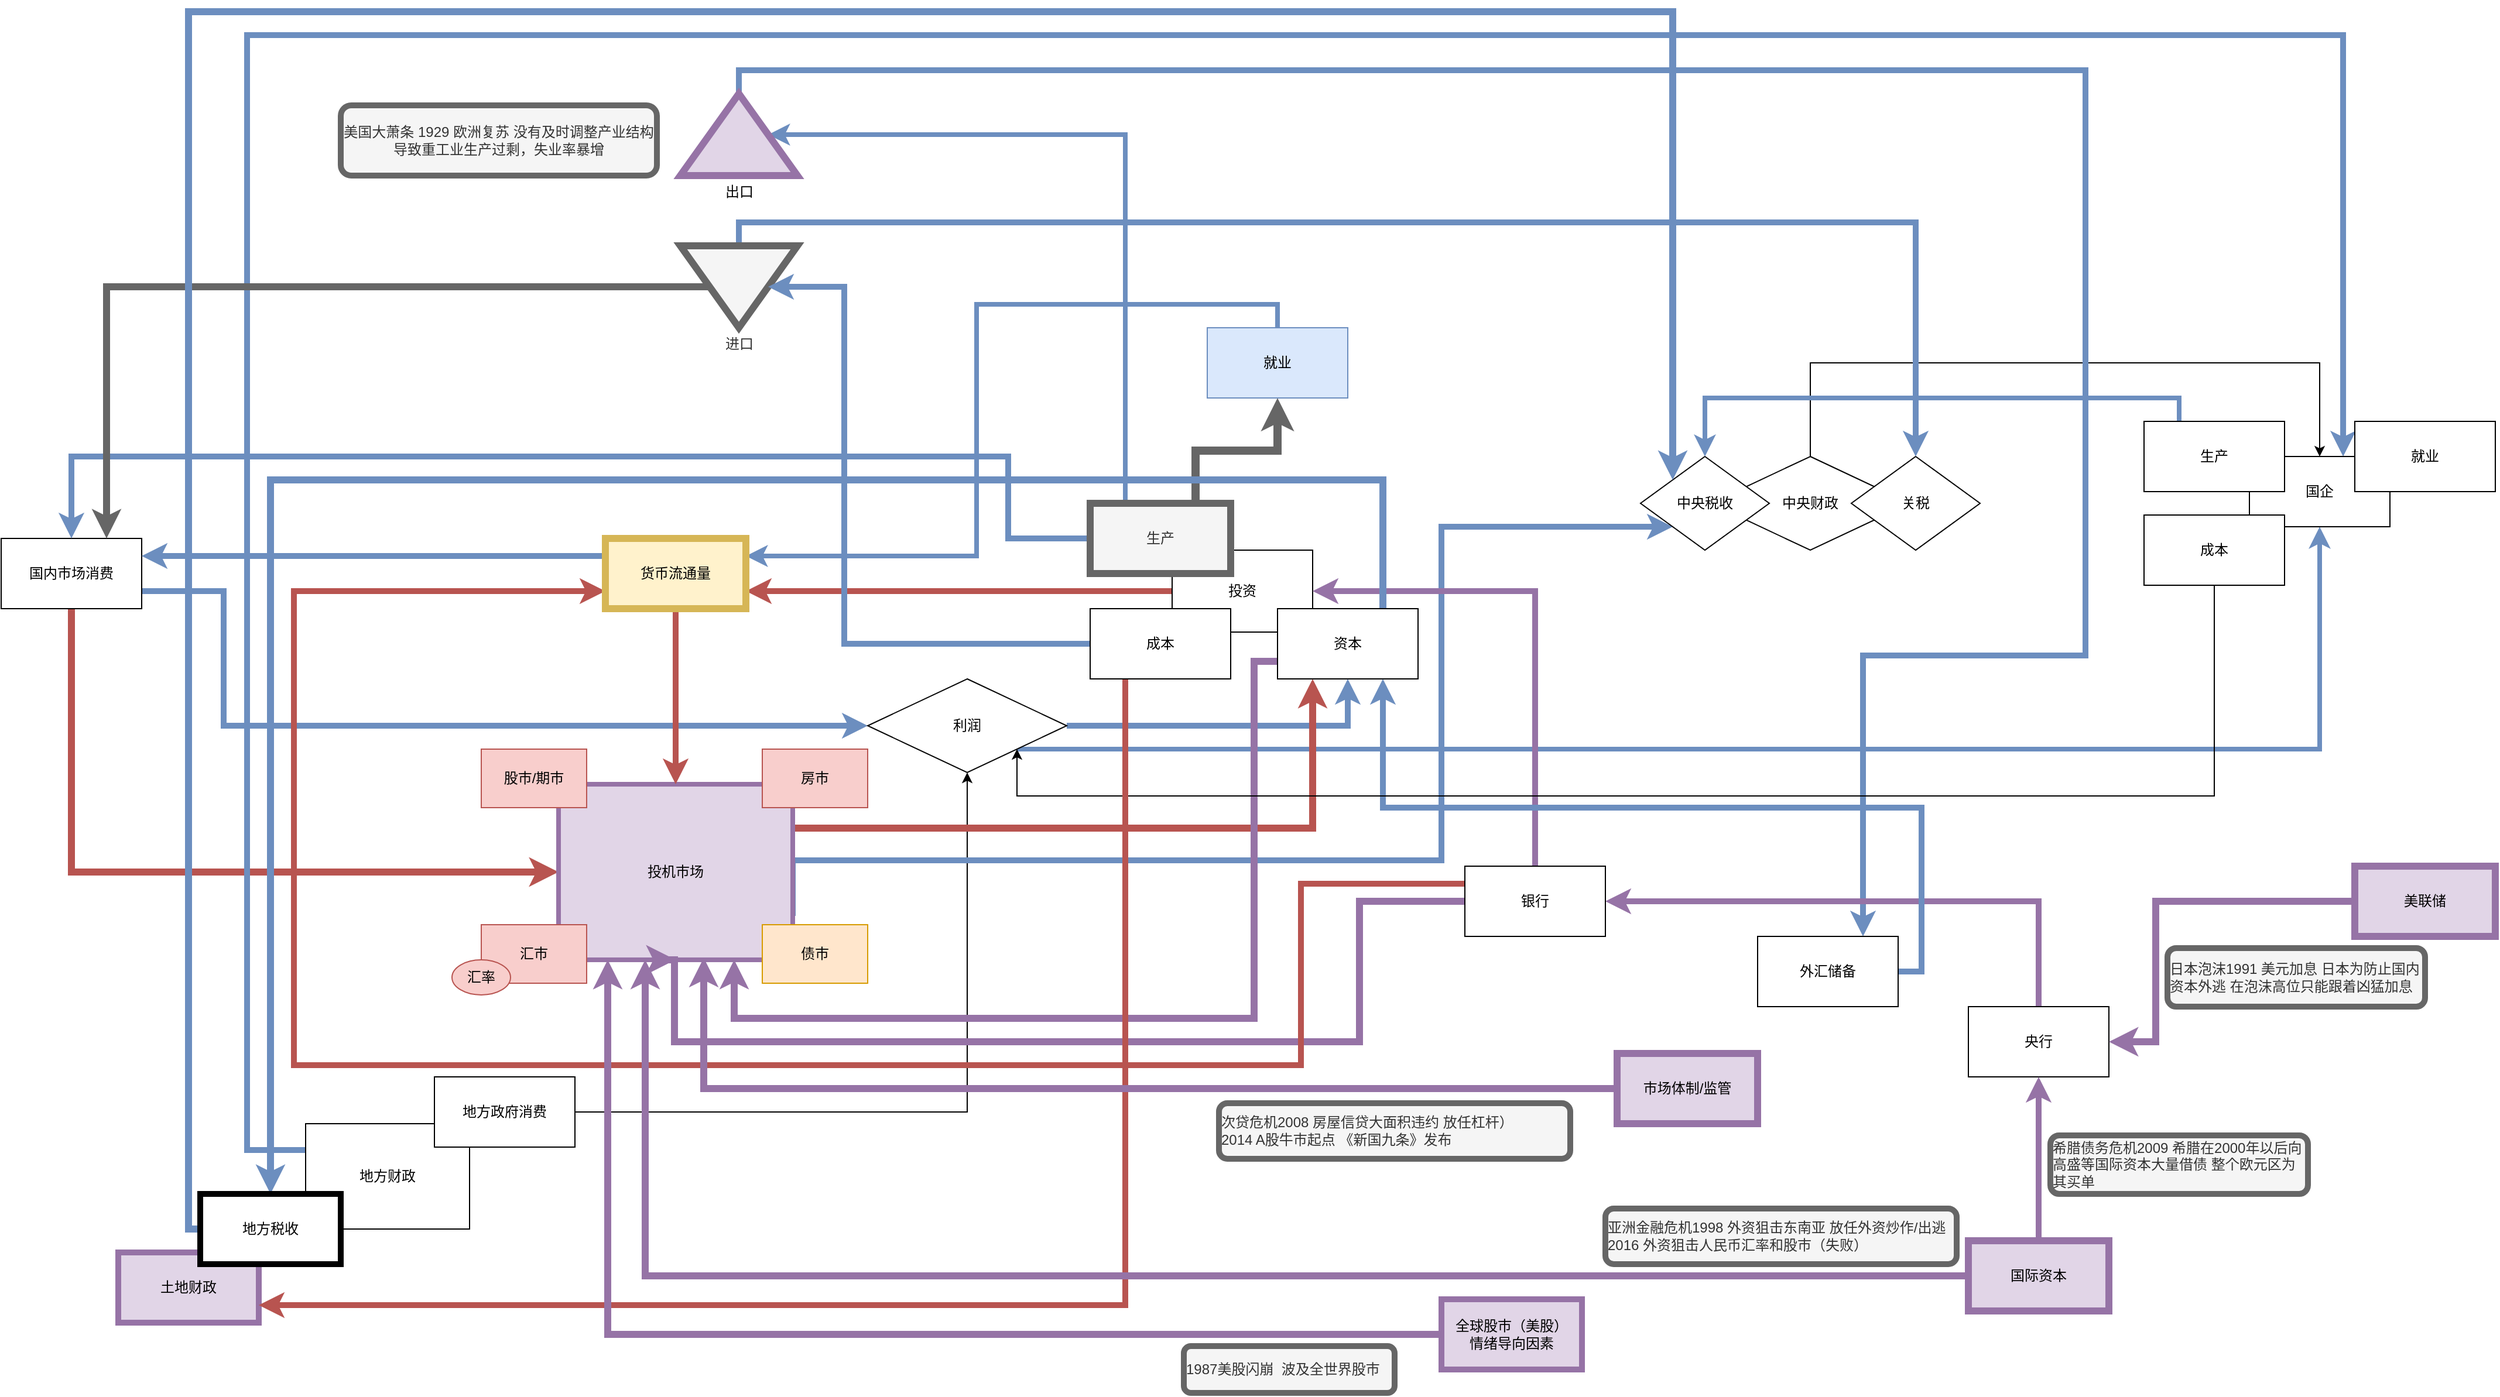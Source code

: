 <mxfile version="17.5.0" type="github">
  <diagram id="y3ov4KEdgeqS82IrDY-E" name="Page-1">
    <mxGraphModel dx="2062" dy="1265" grid="1" gridSize="10" guides="1" tooltips="1" connect="1" arrows="1" fold="1" page="1" pageScale="1" pageWidth="1920" pageHeight="1200" math="0" shadow="0">
      <root>
        <mxCell id="0" />
        <mxCell id="1" parent="0" />
        <mxCell id="VMast3j_ZkO6KQPAA_pW-36" style="edgeStyle=orthogonalEdgeStyle;rounded=0;orthogonalLoop=1;jettySize=auto;html=1;exitX=1;exitY=0.75;exitDx=0;exitDy=0;entryX=0;entryY=0.5;entryDx=0;entryDy=0;strokeWidth=5;fillColor=#dae8fc;strokeColor=#6c8ebf;" parent="1" source="1JpoMMPalMAsRspwO1MH-3" target="xp8aon5oBIo_WXoEedsB-3" edge="1">
          <mxGeometry relative="1" as="geometry">
            <Array as="points">
              <mxPoint x="440" y="605" />
              <mxPoint x="440" y="720" />
            </Array>
          </mxGeometry>
        </mxCell>
        <mxCell id="Ws9Tl3b74Hi1KMxa_LbX-12" style="edgeStyle=orthogonalEdgeStyle;rounded=0;orthogonalLoop=1;jettySize=auto;html=1;exitX=0.5;exitY=1;exitDx=0;exitDy=0;entryX=0;entryY=0.5;entryDx=0;entryDy=0;strokeWidth=6;fillColor=#f8cecc;strokeColor=#b85450;" edge="1" parent="1" source="1JpoMMPalMAsRspwO1MH-3" target="xp8aon5oBIo_WXoEedsB-10">
          <mxGeometry relative="1" as="geometry" />
        </mxCell>
        <mxCell id="1JpoMMPalMAsRspwO1MH-3" value="国内市场消费" style="rounded=0;whiteSpace=wrap;html=1;" parent="1" vertex="1">
          <mxGeometry x="250" y="560" width="120" height="60" as="geometry" />
        </mxCell>
        <mxCell id="xp8aon5oBIo_WXoEedsB-88" style="edgeStyle=orthogonalEdgeStyle;rounded=0;orthogonalLoop=1;jettySize=auto;html=1;exitX=0;exitY=0.5;exitDx=0;exitDy=0;entryX=1;entryY=0.75;entryDx=0;entryDy=0;strokeWidth=5;fillColor=#f8cecc;strokeColor=#b85450;" parent="1" source="1JpoMMPalMAsRspwO1MH-4" target="xp8aon5oBIo_WXoEedsB-47" edge="1">
          <mxGeometry relative="1" as="geometry" />
        </mxCell>
        <mxCell id="1JpoMMPalMAsRspwO1MH-4" value="投资" style="rounded=0;whiteSpace=wrap;html=1;" parent="1" vertex="1">
          <mxGeometry x="1250" y="570" width="120" height="70" as="geometry" />
        </mxCell>
        <mxCell id="xp8aon5oBIo_WXoEedsB-56" style="edgeStyle=orthogonalEdgeStyle;rounded=0;orthogonalLoop=1;jettySize=auto;html=1;exitX=1;exitY=0.5;exitDx=0;exitDy=0;entryX=0.5;entryY=1;entryDx=0;entryDy=0;" parent="1" source="1JpoMMPalMAsRspwO1MH-5" target="xp8aon5oBIo_WXoEedsB-3" edge="1">
          <mxGeometry relative="1" as="geometry" />
        </mxCell>
        <mxCell id="xp8aon5oBIo_WXoEedsB-89" style="edgeStyle=orthogonalEdgeStyle;rounded=0;orthogonalLoop=1;jettySize=auto;html=1;exitX=0;exitY=0.5;exitDx=0;exitDy=0;entryX=0.5;entryY=0;entryDx=0;entryDy=0;strokeWidth=5;fillColor=#dae8fc;strokeColor=#6c8ebf;" parent="1" source="xp8aon5oBIo_WXoEedsB-2" target="1JpoMMPalMAsRspwO1MH-3" edge="1">
          <mxGeometry relative="1" as="geometry">
            <Array as="points">
              <mxPoint x="1110" y="560" />
              <mxPoint x="1110" y="490" />
              <mxPoint x="310" y="490" />
            </Array>
          </mxGeometry>
        </mxCell>
        <mxCell id="VMast3j_ZkO6KQPAA_pW-1" style="edgeStyle=orthogonalEdgeStyle;rounded=0;orthogonalLoop=1;jettySize=auto;html=1;exitX=0.25;exitY=0;exitDx=0;exitDy=0;entryX=0;entryY=0;entryDx=75;entryDy=35;entryPerimeter=0;fillColor=#dae8fc;strokeColor=#6c8ebf;strokeWidth=4;" parent="1" source="xp8aon5oBIo_WXoEedsB-2" target="xp8aon5oBIo_WXoEedsB-9" edge="1">
          <mxGeometry relative="1" as="geometry">
            <Array as="points">
              <mxPoint x="1210" y="215" />
            </Array>
          </mxGeometry>
        </mxCell>
        <mxCell id="VMast3j_ZkO6KQPAA_pW-5" style="edgeStyle=orthogonalEdgeStyle;rounded=0;orthogonalLoop=1;jettySize=auto;html=1;exitX=0.75;exitY=0;exitDx=0;exitDy=0;entryX=0.5;entryY=1;entryDx=0;entryDy=0;strokeWidth=7;fillColor=#f5f5f5;strokeColor=#666666;" parent="1" source="xp8aon5oBIo_WXoEedsB-2" target="xp8aon5oBIo_WXoEedsB-13" edge="1">
          <mxGeometry relative="1" as="geometry" />
        </mxCell>
        <mxCell id="xp8aon5oBIo_WXoEedsB-2" value="生产" style="rounded=0;whiteSpace=wrap;html=1;fillColor=#f5f5f5;strokeColor=#666666;strokeWidth=6;fontColor=#333333;" parent="1" vertex="1">
          <mxGeometry x="1180" y="530" width="120" height="60" as="geometry" />
        </mxCell>
        <mxCell id="xp8aon5oBIo_WXoEedsB-40" style="edgeStyle=orthogonalEdgeStyle;rounded=0;orthogonalLoop=1;jettySize=auto;html=1;exitX=1;exitY=0.5;exitDx=0;exitDy=0;entryX=0.5;entryY=1;entryDx=0;entryDy=0;fillColor=#dae8fc;strokeColor=#6c8ebf;strokeWidth=5;" parent="1" source="xp8aon5oBIo_WXoEedsB-3" target="xp8aon5oBIo_WXoEedsB-39" edge="1">
          <mxGeometry relative="1" as="geometry">
            <Array as="points">
              <mxPoint x="1400" y="720" />
            </Array>
          </mxGeometry>
        </mxCell>
        <mxCell id="xp8aon5oBIo_WXoEedsB-64" style="edgeStyle=orthogonalEdgeStyle;rounded=0;orthogonalLoop=1;jettySize=auto;html=1;exitX=1;exitY=1;exitDx=0;exitDy=0;fillColor=#dae8fc;strokeColor=#6c8ebf;strokeWidth=4;" parent="1" source="xp8aon5oBIo_WXoEedsB-3" target="xp8aon5oBIo_WXoEedsB-57" edge="1">
          <mxGeometry relative="1" as="geometry" />
        </mxCell>
        <mxCell id="xp8aon5oBIo_WXoEedsB-3" value="利润" style="rhombus;whiteSpace=wrap;html=1;" parent="1" vertex="1">
          <mxGeometry x="990" y="680" width="170" height="80" as="geometry" />
        </mxCell>
        <mxCell id="xp8aon5oBIo_WXoEedsB-58" style="edgeStyle=orthogonalEdgeStyle;rounded=0;orthogonalLoop=1;jettySize=auto;html=1;exitX=0.5;exitY=0;exitDx=0;exitDy=0;entryX=0.5;entryY=0;entryDx=0;entryDy=0;" parent="1" source="xp8aon5oBIo_WXoEedsB-7" target="xp8aon5oBIo_WXoEedsB-57" edge="1">
          <mxGeometry relative="1" as="geometry">
            <Array as="points">
              <mxPoint x="1795" y="410" />
              <mxPoint x="2230" y="410" />
            </Array>
          </mxGeometry>
        </mxCell>
        <mxCell id="xp8aon5oBIo_WXoEedsB-7" value="中央财政" style="rhombus;whiteSpace=wrap;html=1;" parent="1" vertex="1">
          <mxGeometry x="1710" y="490" width="170" height="80" as="geometry" />
        </mxCell>
        <mxCell id="xp8aon5oBIo_WXoEedsB-96" style="edgeStyle=orthogonalEdgeStyle;rounded=0;orthogonalLoop=1;jettySize=auto;html=1;exitX=0;exitY=0;exitDx=50;exitDy=0;exitPerimeter=0;entryX=0.75;entryY=0;entryDx=0;entryDy=0;strokeWidth=5;fillColor=#dae8fc;strokeColor=#6c8ebf;" parent="1" source="xp8aon5oBIo_WXoEedsB-9" target="xp8aon5oBIo_WXoEedsB-14" edge="1">
          <mxGeometry relative="1" as="geometry">
            <Array as="points">
              <mxPoint x="880" y="160" />
              <mxPoint x="2030" y="160" />
              <mxPoint x="2030" y="660" />
              <mxPoint x="1840" y="660" />
            </Array>
          </mxGeometry>
        </mxCell>
        <mxCell id="xp8aon5oBIo_WXoEedsB-9" value="出口" style="verticalLabelPosition=bottom;verticalAlign=top;html=1;shape=mxgraph.basic.acute_triangle;dx=0.5;fillColor=#e1d5e7;strokeColor=#9673a6;strokeWidth=6;" parent="1" vertex="1">
          <mxGeometry x="830" y="180" width="100" height="70" as="geometry" />
        </mxCell>
        <mxCell id="VMast3j_ZkO6KQPAA_pW-20" style="edgeStyle=orthogonalEdgeStyle;rounded=0;orthogonalLoop=1;jettySize=auto;html=1;exitX=1;exitY=0.75;exitDx=0;exitDy=0;entryX=0;entryY=1;entryDx=0;entryDy=0;strokeWidth=5;fillColor=#dae8fc;strokeColor=#6c8ebf;" parent="1" source="xp8aon5oBIo_WXoEedsB-10" target="xp8aon5oBIo_WXoEedsB-20" edge="1">
          <mxGeometry relative="1" as="geometry">
            <Array as="points">
              <mxPoint x="1480" y="835" />
              <mxPoint x="1480" y="550" />
            </Array>
          </mxGeometry>
        </mxCell>
        <mxCell id="Ws9Tl3b74Hi1KMxa_LbX-14" style="edgeStyle=orthogonalEdgeStyle;rounded=0;orthogonalLoop=1;jettySize=auto;html=1;exitX=1;exitY=0.25;exitDx=0;exitDy=0;entryX=0.25;entryY=1;entryDx=0;entryDy=0;strokeWidth=6;fillColor=#f8cecc;strokeColor=#b85450;" edge="1" parent="1" source="xp8aon5oBIo_WXoEedsB-10" target="xp8aon5oBIo_WXoEedsB-39">
          <mxGeometry relative="1" as="geometry" />
        </mxCell>
        <mxCell id="xp8aon5oBIo_WXoEedsB-10" value="投机市场" style="rounded=0;whiteSpace=wrap;html=1;fillColor=#e1d5e7;strokeColor=#9673a6;strokeWidth=4;" parent="1" vertex="1">
          <mxGeometry x="726" y="770" width="200" height="150" as="geometry" />
        </mxCell>
        <mxCell id="xp8aon5oBIo_WXoEedsB-55" style="edgeStyle=orthogonalEdgeStyle;rounded=0;orthogonalLoop=1;jettySize=auto;html=1;exitX=0.5;exitY=0;exitDx=0;exitDy=0;entryX=1;entryY=0.5;entryDx=0;entryDy=0;fillColor=#e1d5e7;strokeColor=#9673a6;strokeWidth=5;" parent="1" source="xp8aon5oBIo_WXoEedsB-11" target="xp8aon5oBIo_WXoEedsB-12" edge="1">
          <mxGeometry relative="1" as="geometry" />
        </mxCell>
        <mxCell id="xp8aon5oBIo_WXoEedsB-11" value="央行" style="rounded=0;whiteSpace=wrap;html=1;" parent="1" vertex="1">
          <mxGeometry x="1930" y="960" width="120" height="60" as="geometry" />
        </mxCell>
        <mxCell id="xp8aon5oBIo_WXoEedsB-42" style="edgeStyle=orthogonalEdgeStyle;rounded=0;orthogonalLoop=1;jettySize=auto;html=1;exitX=0.5;exitY=0;exitDx=0;exitDy=0;entryX=1;entryY=0.5;entryDx=0;entryDy=0;fillColor=#e1d5e7;strokeColor=#9673a6;strokeWidth=5;" parent="1" source="xp8aon5oBIo_WXoEedsB-12" target="1JpoMMPalMAsRspwO1MH-4" edge="1">
          <mxGeometry relative="1" as="geometry" />
        </mxCell>
        <mxCell id="xp8aon5oBIo_WXoEedsB-51" style="edgeStyle=orthogonalEdgeStyle;rounded=0;orthogonalLoop=1;jettySize=auto;html=1;exitX=0;exitY=0.5;exitDx=0;exitDy=0;entryX=0.5;entryY=1;entryDx=0;entryDy=0;fillColor=#e1d5e7;strokeColor=#9673a6;strokeWidth=6;" parent="1" source="xp8aon5oBIo_WXoEedsB-12" target="xp8aon5oBIo_WXoEedsB-10" edge="1">
          <mxGeometry relative="1" as="geometry">
            <Array as="points">
              <mxPoint x="1410" y="870" />
              <mxPoint x="1410" y="990" />
              <mxPoint x="825" y="990" />
            </Array>
          </mxGeometry>
        </mxCell>
        <mxCell id="xp8aon5oBIo_WXoEedsB-86" style="edgeStyle=orthogonalEdgeStyle;rounded=0;orthogonalLoop=1;jettySize=auto;html=1;exitX=0;exitY=0.25;exitDx=0;exitDy=0;entryX=0;entryY=0.75;entryDx=0;entryDy=0;strokeWidth=5;fillColor=#f8cecc;strokeColor=#b85450;" parent="1" source="xp8aon5oBIo_WXoEedsB-12" target="xp8aon5oBIo_WXoEedsB-47" edge="1">
          <mxGeometry relative="1" as="geometry">
            <Array as="points">
              <mxPoint x="1360" y="855" />
              <mxPoint x="1360" y="1010" />
              <mxPoint x="500" y="1010" />
              <mxPoint x="500" y="605" />
            </Array>
          </mxGeometry>
        </mxCell>
        <mxCell id="xp8aon5oBIo_WXoEedsB-12" value="银行" style="rounded=0;whiteSpace=wrap;html=1;" parent="1" vertex="1">
          <mxGeometry x="1500" y="840" width="120" height="60" as="geometry" />
        </mxCell>
        <mxCell id="VMast3j_ZkO6KQPAA_pW-2" style="edgeStyle=orthogonalEdgeStyle;rounded=0;orthogonalLoop=1;jettySize=auto;html=1;exitX=0.5;exitY=0;exitDx=0;exitDy=0;entryX=1;entryY=0.25;entryDx=0;entryDy=0;strokeWidth=4;fillColor=#dae8fc;strokeColor=#6c8ebf;" parent="1" source="xp8aon5oBIo_WXoEedsB-13" target="xp8aon5oBIo_WXoEedsB-47" edge="1">
          <mxGeometry relative="1" as="geometry" />
        </mxCell>
        <mxCell id="xp8aon5oBIo_WXoEedsB-13" value="就业" style="rounded=0;whiteSpace=wrap;html=1;fillColor=#dae8fc;strokeColor=#6c8ebf;" parent="1" vertex="1">
          <mxGeometry x="1280" y="380" width="120" height="60" as="geometry" />
        </mxCell>
        <mxCell id="VMast3j_ZkO6KQPAA_pW-37" style="edgeStyle=orthogonalEdgeStyle;rounded=0;orthogonalLoop=1;jettySize=auto;html=1;exitX=1;exitY=0.5;exitDx=0;exitDy=0;entryX=0.75;entryY=1;entryDx=0;entryDy=0;strokeWidth=5;fillColor=#dae8fc;strokeColor=#6c8ebf;" parent="1" source="xp8aon5oBIo_WXoEedsB-14" target="xp8aon5oBIo_WXoEedsB-39" edge="1">
          <mxGeometry relative="1" as="geometry" />
        </mxCell>
        <mxCell id="xp8aon5oBIo_WXoEedsB-14" value="外汇储备" style="rounded=0;whiteSpace=wrap;html=1;" parent="1" vertex="1">
          <mxGeometry x="1750" y="900" width="120" height="60" as="geometry" />
        </mxCell>
        <mxCell id="VMast3j_ZkO6KQPAA_pW-34" style="edgeStyle=orthogonalEdgeStyle;rounded=0;orthogonalLoop=1;jettySize=auto;html=1;exitX=0;exitY=0.25;exitDx=0;exitDy=0;entryX=0.667;entryY=0;entryDx=0;entryDy=0;entryPerimeter=0;strokeWidth=5;fillColor=#dae8fc;strokeColor=#6c8ebf;" parent="1" source="xp8aon5oBIo_WXoEedsB-16" target="xp8aon5oBIo_WXoEedsB-57" edge="1">
          <mxGeometry relative="1" as="geometry">
            <Array as="points">
              <mxPoint x="460" y="1083" />
              <mxPoint x="460" y="130" />
              <mxPoint x="2250" y="130" />
            </Array>
          </mxGeometry>
        </mxCell>
        <mxCell id="xp8aon5oBIo_WXoEedsB-16" value="地方财政" style="rounded=0;whiteSpace=wrap;html=1;" parent="1" vertex="1">
          <mxGeometry x="510" y="1060" width="140" height="90" as="geometry" />
        </mxCell>
        <mxCell id="xp8aon5oBIo_WXoEedsB-17" value="土地财政" style="rounded=0;whiteSpace=wrap;html=1;fillColor=#e1d5e7;strokeColor=#9673a6;strokeWidth=5;" parent="1" vertex="1">
          <mxGeometry x="350" y="1170" width="120" height="60" as="geometry" />
        </mxCell>
        <mxCell id="xp8aon5oBIo_WXoEedsB-19" value="关税" style="rhombus;whiteSpace=wrap;html=1;" parent="1" vertex="1">
          <mxGeometry x="1830" y="490" width="110" height="80" as="geometry" />
        </mxCell>
        <mxCell id="xp8aon5oBIo_WXoEedsB-20" value="中央税收" style="rhombus;whiteSpace=wrap;html=1;" parent="1" vertex="1">
          <mxGeometry x="1650" y="490" width="110" height="80" as="geometry" />
        </mxCell>
        <mxCell id="xp8aon5oBIo_WXoEedsB-32" style="edgeStyle=orthogonalEdgeStyle;rounded=0;orthogonalLoop=1;jettySize=auto;html=1;exitX=0;exitY=0;exitDx=75;exitDy=35;exitPerimeter=0;entryX=0.75;entryY=0;entryDx=0;entryDy=0;fillColor=#f5f5f5;strokeColor=#666666;strokeWidth=6;" parent="1" source="xp8aon5oBIo_WXoEedsB-22" target="1JpoMMPalMAsRspwO1MH-3" edge="1">
          <mxGeometry relative="1" as="geometry" />
        </mxCell>
        <mxCell id="Ws9Tl3b74Hi1KMxa_LbX-9" style="edgeStyle=orthogonalEdgeStyle;rounded=0;orthogonalLoop=1;jettySize=auto;html=1;exitX=0.5;exitY=1;exitDx=0;exitDy=0;exitPerimeter=0;entryX=0.5;entryY=0;entryDx=0;entryDy=0;strokeWidth=5;fillColor=#dae8fc;strokeColor=#6c8ebf;" edge="1" parent="1" source="xp8aon5oBIo_WXoEedsB-22" target="xp8aon5oBIo_WXoEedsB-19">
          <mxGeometry relative="1" as="geometry" />
        </mxCell>
        <mxCell id="xp8aon5oBIo_WXoEedsB-22" value="进口" style="verticalLabelPosition=bottom;verticalAlign=top;html=1;shape=mxgraph.basic.acute_triangle;dx=0.5;direction=west;fillColor=#f5f5f5;strokeColor=#666666;strokeWidth=6;fontColor=#333333;" parent="1" vertex="1">
          <mxGeometry x="830" y="310" width="100" height="70" as="geometry" />
        </mxCell>
        <mxCell id="Ws9Tl3b74Hi1KMxa_LbX-20" style="edgeStyle=orthogonalEdgeStyle;rounded=0;orthogonalLoop=1;jettySize=auto;html=1;exitX=0;exitY=0.75;exitDx=0;exitDy=0;entryX=0.75;entryY=1;entryDx=0;entryDy=0;strokeWidth=6;fillColor=#e1d5e7;strokeColor=#9673a6;" edge="1" parent="1" source="xp8aon5oBIo_WXoEedsB-39" target="xp8aon5oBIo_WXoEedsB-10">
          <mxGeometry relative="1" as="geometry">
            <Array as="points">
              <mxPoint x="1320" y="665" />
              <mxPoint x="1320" y="970" />
              <mxPoint x="876" y="970" />
            </Array>
          </mxGeometry>
        </mxCell>
        <mxCell id="Ws9Tl3b74Hi1KMxa_LbX-23" style="edgeStyle=orthogonalEdgeStyle;rounded=0;orthogonalLoop=1;jettySize=auto;html=1;exitX=0.75;exitY=0;exitDx=0;exitDy=0;strokeWidth=6;fillColor=#dae8fc;strokeColor=#6c8ebf;" edge="1" parent="1" source="xp8aon5oBIo_WXoEedsB-39" target="Ws9Tl3b74Hi1KMxa_LbX-21">
          <mxGeometry relative="1" as="geometry">
            <Array as="points">
              <mxPoint x="1430" y="510" />
              <mxPoint x="480" y="510" />
            </Array>
          </mxGeometry>
        </mxCell>
        <mxCell id="xp8aon5oBIo_WXoEedsB-39" value="资本" style="rounded=0;whiteSpace=wrap;html=1;" parent="1" vertex="1">
          <mxGeometry x="1340" y="620" width="120" height="60" as="geometry" />
        </mxCell>
        <mxCell id="xp8aon5oBIo_WXoEedsB-50" style="edgeStyle=orthogonalEdgeStyle;rounded=0;orthogonalLoop=1;jettySize=auto;html=1;exitX=0.5;exitY=1;exitDx=0;exitDy=0;fillColor=#f8cecc;strokeColor=#b85450;strokeWidth=5;entryX=0.5;entryY=0;entryDx=0;entryDy=0;" parent="1" source="xp8aon5oBIo_WXoEedsB-47" target="xp8aon5oBIo_WXoEedsB-10" edge="1">
          <mxGeometry relative="1" as="geometry">
            <Array as="points">
              <mxPoint x="825" y="710" />
              <mxPoint x="825" y="710" />
            </Array>
          </mxGeometry>
        </mxCell>
        <mxCell id="VMast3j_ZkO6KQPAA_pW-35" style="edgeStyle=orthogonalEdgeStyle;rounded=0;orthogonalLoop=1;jettySize=auto;html=1;exitX=0;exitY=0.25;exitDx=0;exitDy=0;entryX=1;entryY=0.25;entryDx=0;entryDy=0;strokeWidth=5;fillColor=#dae8fc;strokeColor=#6c8ebf;" parent="1" source="xp8aon5oBIo_WXoEedsB-47" target="1JpoMMPalMAsRspwO1MH-3" edge="1">
          <mxGeometry relative="1" as="geometry" />
        </mxCell>
        <mxCell id="xp8aon5oBIo_WXoEedsB-47" value="货币流通量" style="rounded=0;whiteSpace=wrap;html=1;fillColor=#fff2cc;strokeColor=#d6b656;strokeWidth=6;" parent="1" vertex="1">
          <mxGeometry x="766" y="560" width="120" height="60" as="geometry" />
        </mxCell>
        <mxCell id="xp8aon5oBIo_WXoEedsB-57" value="国企" style="rounded=0;whiteSpace=wrap;html=1;" parent="1" vertex="1">
          <mxGeometry x="2170" y="490" width="120" height="60" as="geometry" />
        </mxCell>
        <mxCell id="xp8aon5oBIo_WXoEedsB-62" style="edgeStyle=orthogonalEdgeStyle;rounded=0;orthogonalLoop=1;jettySize=auto;html=1;exitX=0.5;exitY=1;exitDx=0;exitDy=0;entryX=1;entryY=1;entryDx=0;entryDy=0;" parent="1" source="xp8aon5oBIo_WXoEedsB-60" target="xp8aon5oBIo_WXoEedsB-3" edge="1">
          <mxGeometry relative="1" as="geometry">
            <Array as="points">
              <mxPoint x="2140" y="780" />
              <mxPoint x="1118" y="780" />
            </Array>
          </mxGeometry>
        </mxCell>
        <mxCell id="xp8aon5oBIo_WXoEedsB-60" value="成本" style="rounded=0;whiteSpace=wrap;html=1;" parent="1" vertex="1">
          <mxGeometry x="2080" y="540" width="120" height="60" as="geometry" />
        </mxCell>
        <mxCell id="xp8aon5oBIo_WXoEedsB-98" style="edgeStyle=orthogonalEdgeStyle;rounded=0;orthogonalLoop=1;jettySize=auto;html=1;exitX=0;exitY=0.5;exitDx=0;exitDy=0;entryX=0;entryY=0;entryDx=25;entryDy=35;entryPerimeter=0;strokeWidth=5;fillColor=#dae8fc;strokeColor=#6c8ebf;" parent="1" source="xp8aon5oBIo_WXoEedsB-61" target="xp8aon5oBIo_WXoEedsB-22" edge="1">
          <mxGeometry relative="1" as="geometry">
            <Array as="points">
              <mxPoint x="970" y="650" />
              <mxPoint x="970" y="345" />
            </Array>
          </mxGeometry>
        </mxCell>
        <mxCell id="xp8aon5oBIo_WXoEedsB-99" style="edgeStyle=orthogonalEdgeStyle;rounded=0;orthogonalLoop=1;jettySize=auto;html=1;exitX=0.25;exitY=1;exitDx=0;exitDy=0;entryX=1;entryY=0.75;entryDx=0;entryDy=0;strokeWidth=5;fillColor=#f8cecc;strokeColor=#b85450;" parent="1" source="xp8aon5oBIo_WXoEedsB-61" target="xp8aon5oBIo_WXoEedsB-17" edge="1">
          <mxGeometry relative="1" as="geometry" />
        </mxCell>
        <mxCell id="xp8aon5oBIo_WXoEedsB-61" value="成本" style="rounded=0;whiteSpace=wrap;html=1;" parent="1" vertex="1">
          <mxGeometry x="1180" y="620" width="120" height="60" as="geometry" />
        </mxCell>
        <mxCell id="xp8aon5oBIo_WXoEedsB-72" value="股市/期市" style="rounded=0;whiteSpace=wrap;html=1;fillColor=#f8cecc;strokeColor=#b85450;" parent="1" vertex="1">
          <mxGeometry x="660" y="740" width="90" height="50" as="geometry" />
        </mxCell>
        <mxCell id="xp8aon5oBIo_WXoEedsB-73" value="房市" style="rounded=0;whiteSpace=wrap;html=1;fillColor=#f8cecc;strokeColor=#b85450;" parent="1" vertex="1">
          <mxGeometry x="900" y="740" width="90" height="50" as="geometry" />
        </mxCell>
        <mxCell id="xp8aon5oBIo_WXoEedsB-74" value="汇市" style="rounded=0;whiteSpace=wrap;html=1;fillColor=#f8cecc;strokeColor=#b85450;" parent="1" vertex="1">
          <mxGeometry x="660" y="890" width="90" height="50" as="geometry" />
        </mxCell>
        <mxCell id="xp8aon5oBIo_WXoEedsB-77" value="就业" style="rounded=0;whiteSpace=wrap;html=1;" parent="1" vertex="1">
          <mxGeometry x="2260" y="460" width="120" height="60" as="geometry" />
        </mxCell>
        <mxCell id="xp8aon5oBIo_WXoEedsB-79" style="edgeStyle=orthogonalEdgeStyle;rounded=0;orthogonalLoop=1;jettySize=auto;html=1;exitX=0.25;exitY=0;exitDx=0;exitDy=0;entryX=0.5;entryY=0;entryDx=0;entryDy=0;fillColor=#dae8fc;strokeColor=#6c8ebf;strokeWidth=4;" parent="1" source="xp8aon5oBIo_WXoEedsB-78" target="xp8aon5oBIo_WXoEedsB-20" edge="1">
          <mxGeometry relative="1" as="geometry" />
        </mxCell>
        <mxCell id="xp8aon5oBIo_WXoEedsB-78" value="生产" style="rounded=0;whiteSpace=wrap;html=1;" parent="1" vertex="1">
          <mxGeometry x="2080" y="460" width="120" height="60" as="geometry" />
        </mxCell>
        <mxCell id="xp8aon5oBIo_WXoEedsB-80" value="债市" style="rounded=0;whiteSpace=wrap;html=1;fillColor=#ffe6cc;strokeColor=#d79b00;" parent="1" vertex="1">
          <mxGeometry x="900" y="890" width="90" height="50" as="geometry" />
        </mxCell>
        <mxCell id="VMast3j_ZkO6KQPAA_pW-18" value="美国大萧条 1929 欧洲复苏 没有及时调整产业结构导致重工业生产过剩，失业率暴增" style="rounded=1;whiteSpace=wrap;html=1;strokeWidth=5;fillColor=#f5f5f5;fontColor=#333333;strokeColor=#666666;" parent="1" vertex="1">
          <mxGeometry x="540" y="190" width="270" height="60" as="geometry" />
        </mxCell>
        <mxCell id="VMast3j_ZkO6KQPAA_pW-19" value="次贷危机2008 房屋信贷大面积违约 放任杠杆）&lt;br&gt;&lt;div align=&quot;left&quot;&gt;2014 A股牛市起点 《新国九条》发布&lt;br&gt;&lt;/div&gt;" style="rounded=1;whiteSpace=wrap;html=1;strokeWidth=5;fillColor=#f5f5f5;strokeColor=#666666;fontColor=#333333;align=left;" parent="1" vertex="1">
          <mxGeometry x="1290" y="1042.5" width="300" height="47.5" as="geometry" />
        </mxCell>
        <mxCell id="VMast3j_ZkO6KQPAA_pW-23" value="日本泡沫1991 美元加息 日本为防止国内资本外逃 在泡沫高位只能跟着凶猛加息" style="rounded=1;whiteSpace=wrap;html=1;strokeWidth=5;fillColor=#f5f5f5;strokeColor=#666666;fontColor=#333333;align=left;" parent="1" vertex="1">
          <mxGeometry x="2100" y="910" width="220" height="50" as="geometry" />
        </mxCell>
        <mxCell id="Ws9Tl3b74Hi1KMxa_LbX-16" style="edgeStyle=orthogonalEdgeStyle;rounded=0;orthogonalLoop=1;jettySize=auto;html=1;exitX=0;exitY=0.5;exitDx=0;exitDy=0;entryX=1;entryY=0.5;entryDx=0;entryDy=0;strokeWidth=6;fillColor=#e1d5e7;strokeColor=#9673a6;" edge="1" parent="1" source="VMast3j_ZkO6KQPAA_pW-24" target="xp8aon5oBIo_WXoEedsB-11">
          <mxGeometry relative="1" as="geometry">
            <Array as="points">
              <mxPoint x="2090" y="870" />
              <mxPoint x="2090" y="990" />
            </Array>
          </mxGeometry>
        </mxCell>
        <mxCell id="VMast3j_ZkO6KQPAA_pW-24" value="美联储" style="rounded=0;whiteSpace=wrap;html=1;strokeWidth=6;fillColor=#e1d5e7;strokeColor=#9673a6;" parent="1" vertex="1">
          <mxGeometry x="2260" y="840" width="120" height="60" as="geometry" />
        </mxCell>
        <mxCell id="Ws9Tl3b74Hi1KMxa_LbX-2" style="edgeStyle=orthogonalEdgeStyle;rounded=0;orthogonalLoop=1;jettySize=auto;html=1;exitX=0.5;exitY=0;exitDx=0;exitDy=0;entryX=0.5;entryY=1;entryDx=0;entryDy=0;fillColor=#e1d5e7;strokeColor=#9673a6;strokeWidth=5;" edge="1" parent="1" source="VMast3j_ZkO6KQPAA_pW-26" target="xp8aon5oBIo_WXoEedsB-11">
          <mxGeometry relative="1" as="geometry" />
        </mxCell>
        <mxCell id="Ws9Tl3b74Hi1KMxa_LbX-15" style="edgeStyle=orthogonalEdgeStyle;rounded=0;orthogonalLoop=1;jettySize=auto;html=1;exitX=0;exitY=0.5;exitDx=0;exitDy=0;entryX=0.37;entryY=1;entryDx=0;entryDy=0;entryPerimeter=0;strokeWidth=6;fillColor=#e1d5e7;strokeColor=#9673a6;" edge="1" parent="1" source="VMast3j_ZkO6KQPAA_pW-26" target="xp8aon5oBIo_WXoEedsB-10">
          <mxGeometry relative="1" as="geometry" />
        </mxCell>
        <mxCell id="VMast3j_ZkO6KQPAA_pW-26" value="国际资本" style="rounded=0;whiteSpace=wrap;html=1;strokeWidth=6;fillColor=#e1d5e7;strokeColor=#9673a6;" parent="1" vertex="1">
          <mxGeometry x="1930" y="1160" width="120" height="60" as="geometry" />
        </mxCell>
        <mxCell id="VMast3j_ZkO6KQPAA_pW-28" value="希腊债务危机2009 希腊在2000年以后向高盛等国际资本大量借债 整个欧元区为其买单" style="rounded=1;whiteSpace=wrap;html=1;strokeWidth=5;fillColor=#f5f5f5;strokeColor=#666666;fontColor=#333333;align=left;" parent="1" vertex="1">
          <mxGeometry x="2000" y="1070" width="220" height="50" as="geometry" />
        </mxCell>
        <mxCell id="Ws9Tl3b74Hi1KMxa_LbX-4" style="edgeStyle=orthogonalEdgeStyle;rounded=0;orthogonalLoop=1;jettySize=auto;html=1;exitX=0;exitY=0.5;exitDx=0;exitDy=0;entryX=0.62;entryY=0.988;entryDx=0;entryDy=0;entryPerimeter=0;strokeWidth=6;fillColor=#e1d5e7;strokeColor=#9673a6;" edge="1" parent="1" source="VMast3j_ZkO6KQPAA_pW-29" target="xp8aon5oBIo_WXoEedsB-10">
          <mxGeometry relative="1" as="geometry" />
        </mxCell>
        <mxCell id="VMast3j_ZkO6KQPAA_pW-29" value="&lt;div&gt;市场体制/监管&lt;/div&gt;" style="rounded=0;whiteSpace=wrap;html=1;strokeWidth=6;fillColor=#e1d5e7;strokeColor=#9673a6;" parent="1" vertex="1">
          <mxGeometry x="1630" y="1000" width="120" height="60" as="geometry" />
        </mxCell>
        <mxCell id="xp8aon5oBIo_WXoEedsB-52" value="汇率" style="ellipse;whiteSpace=wrap;html=1;fillColor=#f8cecc;strokeColor=#b85450;" parent="1" vertex="1">
          <mxGeometry x="635" y="920" width="50" height="30" as="geometry" />
        </mxCell>
        <mxCell id="Ws9Tl3b74Hi1KMxa_LbX-7" value="亚洲金融危机1998 外资狙击东南亚 放任外资炒作/出逃&lt;div align=&quot;left&quot;&gt;2016 外资狙击人民币汇率和股市（失败）&lt;br&gt;&lt;/div&gt;" style="rounded=1;whiteSpace=wrap;html=1;strokeWidth=5;fillColor=#f5f5f5;strokeColor=#666666;fontColor=#333333;align=left;" vertex="1" parent="1">
          <mxGeometry x="1620" y="1132.5" width="300" height="47.5" as="geometry" />
        </mxCell>
        <mxCell id="1JpoMMPalMAsRspwO1MH-5" value="地方政府消费" style="rounded=0;whiteSpace=wrap;html=1;" parent="1" vertex="1">
          <mxGeometry x="620" y="1020" width="120" height="60" as="geometry" />
        </mxCell>
        <mxCell id="Ws9Tl3b74Hi1KMxa_LbX-18" style="edgeStyle=orthogonalEdgeStyle;rounded=0;orthogonalLoop=1;jettySize=auto;html=1;exitX=0;exitY=0.5;exitDx=0;exitDy=0;strokeWidth=6;entryX=0.21;entryY=1;entryDx=0;entryDy=0;entryPerimeter=0;fillColor=#e1d5e7;strokeColor=#9673a6;" edge="1" parent="1" source="Ws9Tl3b74Hi1KMxa_LbX-17" target="xp8aon5oBIo_WXoEedsB-10">
          <mxGeometry relative="1" as="geometry">
            <mxPoint x="740" y="1230" as="targetPoint" />
          </mxGeometry>
        </mxCell>
        <mxCell id="Ws9Tl3b74Hi1KMxa_LbX-17" value="&lt;div&gt;全球股市（美股）&lt;/div&gt;&lt;div&gt;情绪导向因素&lt;br&gt;&lt;/div&gt;" style="rounded=0;whiteSpace=wrap;html=1;strokeWidth=5;fillColor=#e1d5e7;strokeColor=#9673a6;" vertex="1" parent="1">
          <mxGeometry x="1480" y="1210" width="120" height="60" as="geometry" />
        </mxCell>
        <mxCell id="Ws9Tl3b74Hi1KMxa_LbX-19" value="1987美股闪崩&amp;nbsp; 波及全世界股市" style="rounded=1;whiteSpace=wrap;html=1;strokeWidth=5;fillColor=#f5f5f5;strokeColor=#666666;fontColor=#333333;align=left;" vertex="1" parent="1">
          <mxGeometry x="1260" y="1250" width="180" height="40" as="geometry" />
        </mxCell>
        <mxCell id="Ws9Tl3b74Hi1KMxa_LbX-22" style="edgeStyle=orthogonalEdgeStyle;rounded=0;orthogonalLoop=1;jettySize=auto;html=1;exitX=0;exitY=0.5;exitDx=0;exitDy=0;strokeWidth=6;fillColor=#dae8fc;strokeColor=#6c8ebf;entryX=0;entryY=0;entryDx=0;entryDy=0;" edge="1" parent="1" source="Ws9Tl3b74Hi1KMxa_LbX-21" target="xp8aon5oBIo_WXoEedsB-20">
          <mxGeometry relative="1" as="geometry">
            <mxPoint x="1680" y="450" as="targetPoint" />
            <Array as="points">
              <mxPoint x="410" y="1150" />
              <mxPoint x="410" y="110" />
              <mxPoint x="1678" y="110" />
            </Array>
          </mxGeometry>
        </mxCell>
        <mxCell id="Ws9Tl3b74Hi1KMxa_LbX-21" value="地方税收" style="rounded=0;whiteSpace=wrap;html=1;strokeWidth=5;" vertex="1" parent="1">
          <mxGeometry x="420" y="1120" width="120" height="60" as="geometry" />
        </mxCell>
      </root>
    </mxGraphModel>
  </diagram>
</mxfile>
